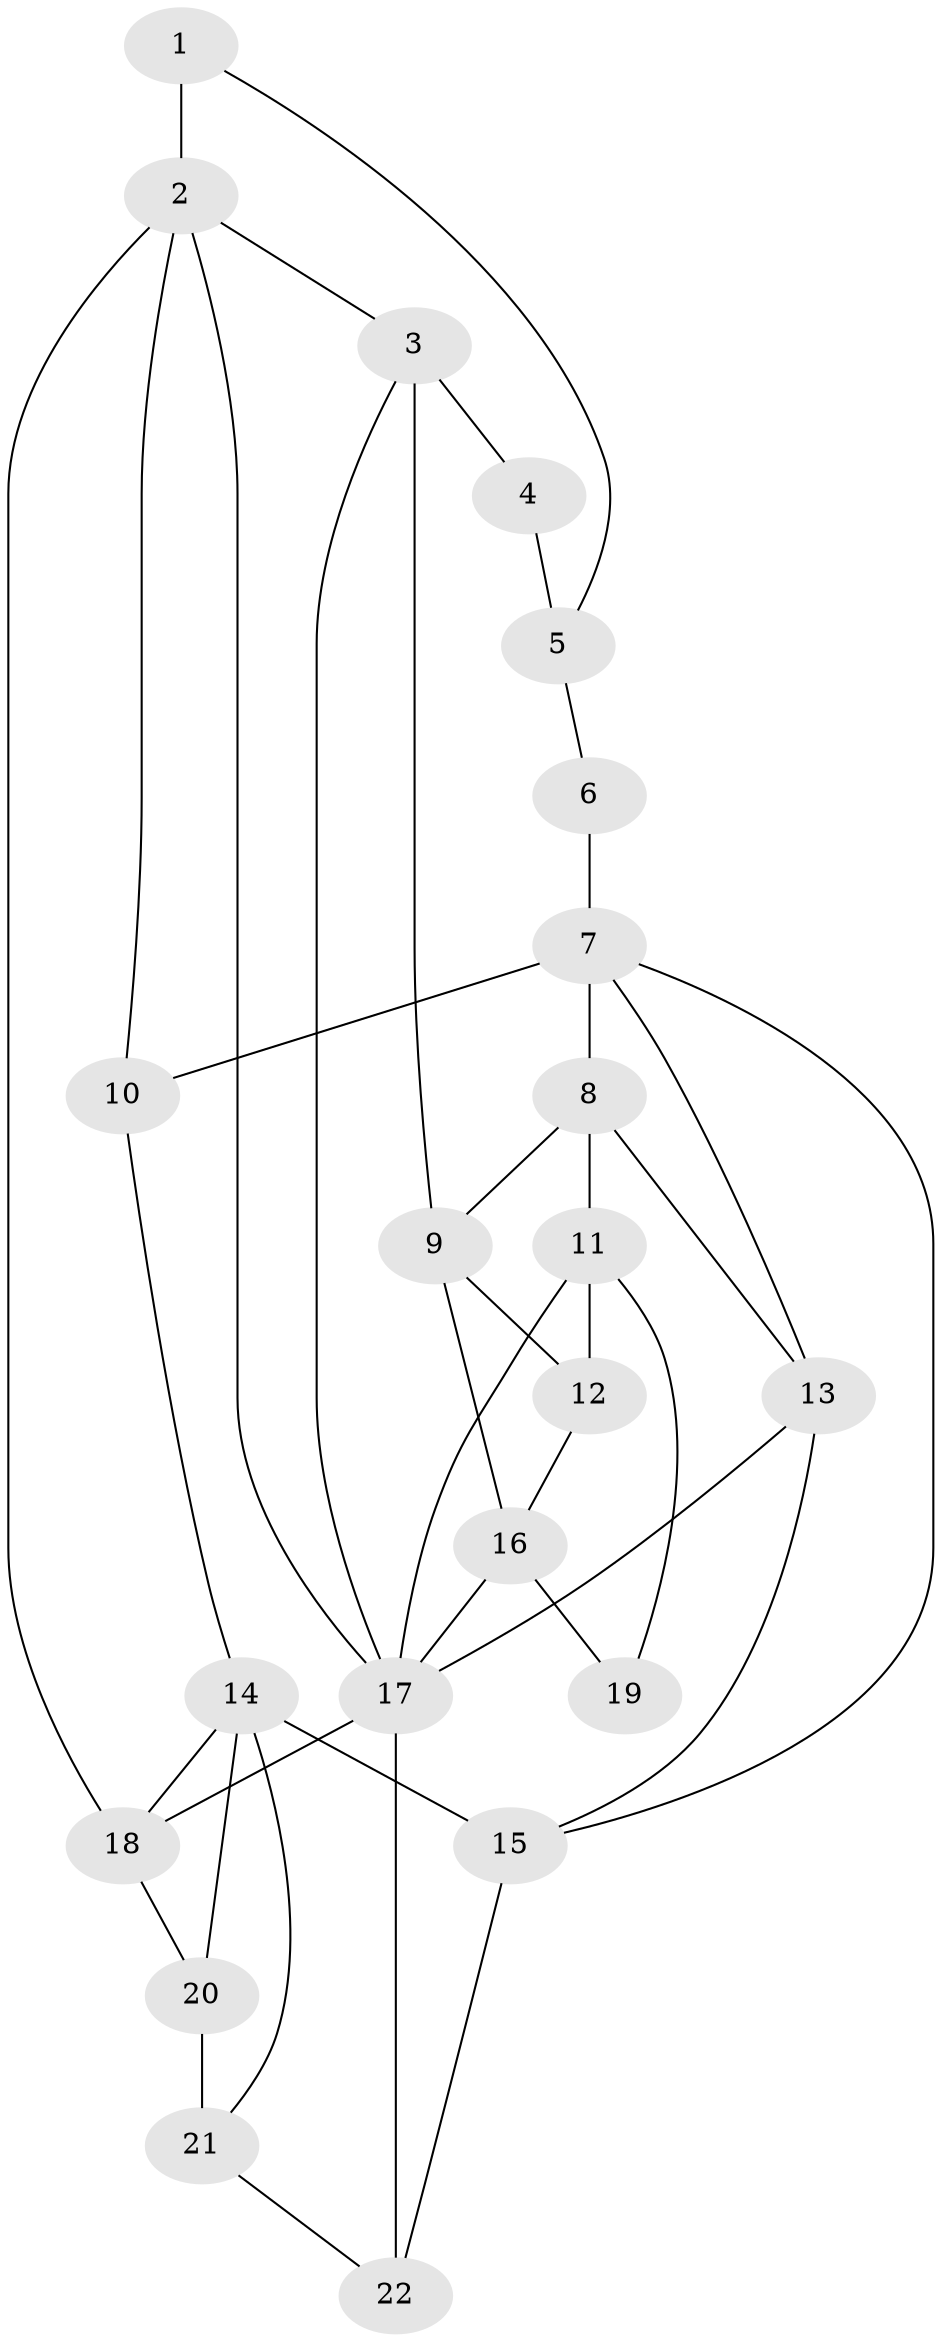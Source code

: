 // original degree distribution, {3: 0.027777777777777776, 6: 0.20833333333333334, 5: 0.5277777777777778, 4: 0.2361111111111111}
// Generated by graph-tools (version 1.1) at 2025/54/03/04/25 22:54:45]
// undirected, 22 vertices, 40 edges
graph export_dot {
  node [color=gray90,style=filled];
  1;
  2;
  3;
  4;
  5;
  6;
  7;
  8;
  9;
  10;
  11;
  12;
  13;
  14;
  15;
  16;
  17;
  18;
  19;
  20;
  21;
  22;
  1 -- 2 [weight=2.0];
  1 -- 5 [weight=1.0];
  2 -- 3 [weight=1.0];
  2 -- 10 [weight=2.0];
  2 -- 17 [weight=1.0];
  2 -- 18 [weight=1.0];
  3 -- 4 [weight=3.0];
  3 -- 9 [weight=2.0];
  3 -- 17 [weight=1.0];
  4 -- 5 [weight=2.0];
  5 -- 6 [weight=1.0];
  6 -- 7 [weight=2.0];
  7 -- 8 [weight=1.0];
  7 -- 10 [weight=1.0];
  7 -- 13 [weight=1.0];
  7 -- 15 [weight=1.0];
  8 -- 9 [weight=1.0];
  8 -- 11 [weight=1.0];
  8 -- 13 [weight=1.0];
  9 -- 12 [weight=2.0];
  9 -- 16 [weight=1.0];
  10 -- 14 [weight=1.0];
  11 -- 12 [weight=2.0];
  11 -- 17 [weight=1.0];
  11 -- 19 [weight=2.0];
  12 -- 16 [weight=2.0];
  13 -- 15 [weight=1.0];
  13 -- 17 [weight=1.0];
  14 -- 15 [weight=2.0];
  14 -- 18 [weight=1.0];
  14 -- 20 [weight=1.0];
  14 -- 21 [weight=1.0];
  15 -- 22 [weight=2.0];
  16 -- 17 [weight=1.0];
  16 -- 19 [weight=2.0];
  17 -- 18 [weight=1.0];
  17 -- 22 [weight=4.0];
  18 -- 20 [weight=1.0];
  20 -- 21 [weight=4.0];
  21 -- 22 [weight=1.0];
}
